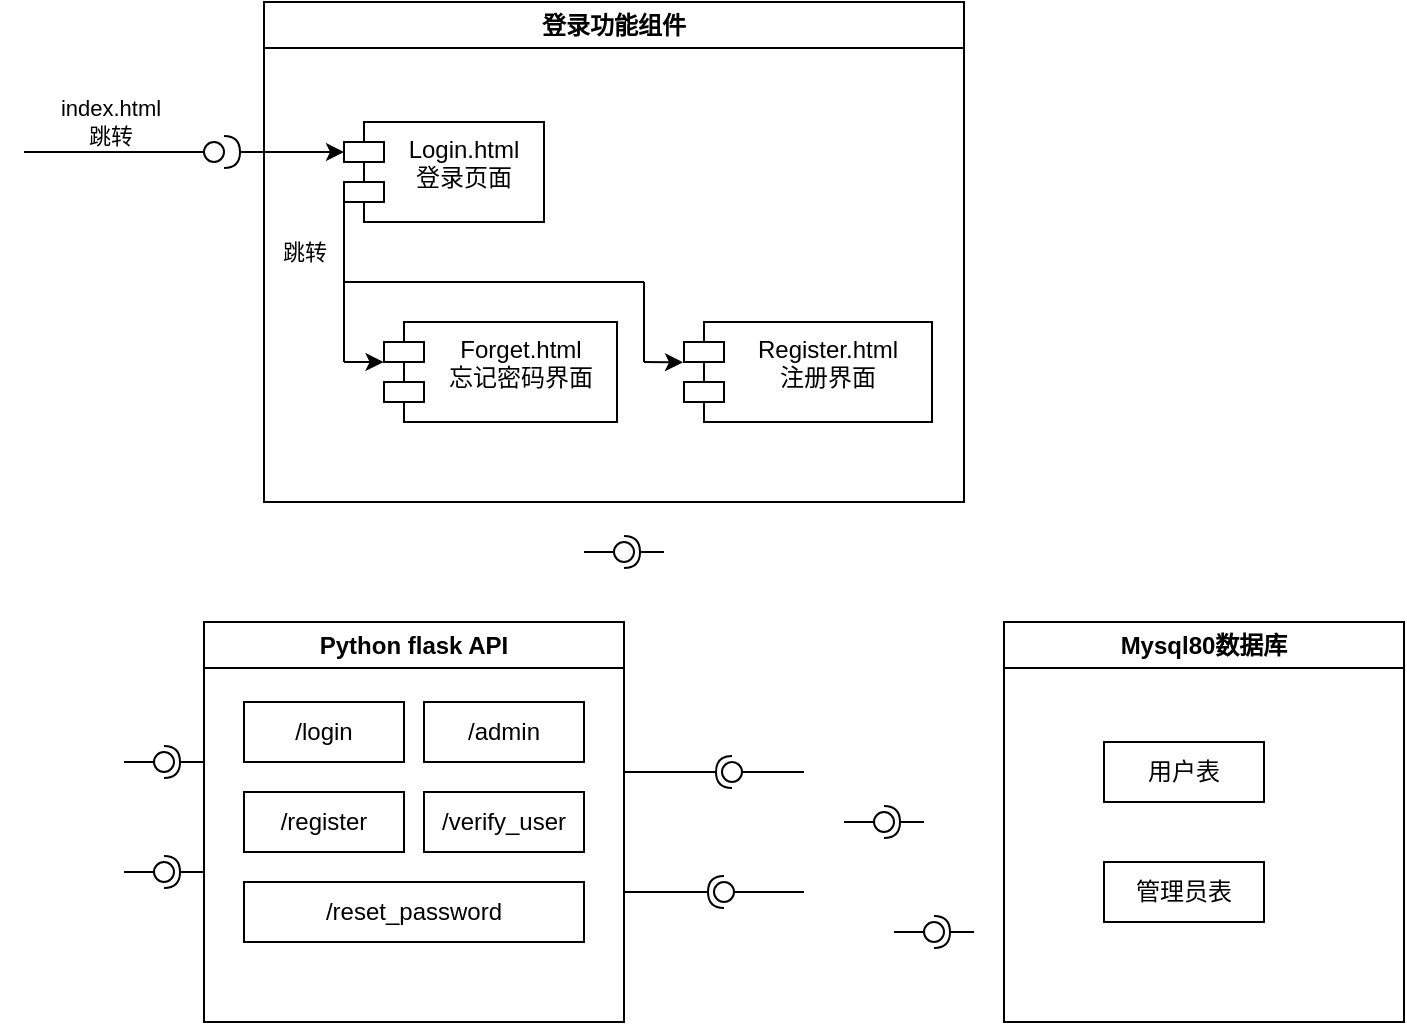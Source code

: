 <mxfile version="25.0.3">
  <diagram name="第 1 页" id="r74WThbx3kpHiQyzZ-Wu">
    <mxGraphModel dx="675" dy="763" grid="1" gridSize="10" guides="1" tooltips="1" connect="1" arrows="1" fold="1" page="1" pageScale="1" pageWidth="827" pageHeight="1169" math="0" shadow="0">
      <root>
        <mxCell id="0" />
        <mxCell id="1" parent="0" />
        <mxCell id="f9fwBFX6CrQdZ02T5Fwg-5" value="登录功能组件" style="swimlane;whiteSpace=wrap;html=1;" vertex="1" parent="1">
          <mxGeometry x="160" y="200" width="350" height="250" as="geometry" />
        </mxCell>
        <mxCell id="f9fwBFX6CrQdZ02T5Fwg-12" value="Login.html&lt;div&gt;登录页面&lt;/div&gt;" style="shape=module;align=left;spacingLeft=20;align=center;verticalAlign=top;whiteSpace=wrap;html=1;" vertex="1" parent="f9fwBFX6CrQdZ02T5Fwg-5">
          <mxGeometry x="40" y="60" width="100" height="50" as="geometry" />
        </mxCell>
        <mxCell id="f9fwBFX6CrQdZ02T5Fwg-13" value="Forget.html&lt;div&gt;忘记密码界面&lt;/div&gt;" style="shape=module;align=left;spacingLeft=20;align=center;verticalAlign=top;whiteSpace=wrap;html=1;" vertex="1" parent="f9fwBFX6CrQdZ02T5Fwg-5">
          <mxGeometry x="60" y="160" width="116.5" height="50" as="geometry" />
        </mxCell>
        <mxCell id="f9fwBFX6CrQdZ02T5Fwg-15" value="Register.html&lt;div&gt;注册界面&lt;/div&gt;" style="shape=module;align=left;spacingLeft=20;align=center;verticalAlign=top;whiteSpace=wrap;html=1;" vertex="1" parent="f9fwBFX6CrQdZ02T5Fwg-5">
          <mxGeometry x="210" y="160" width="124" height="50" as="geometry" />
        </mxCell>
        <mxCell id="f9fwBFX6CrQdZ02T5Fwg-29" value="" style="endArrow=none;html=1;rounded=0;" edge="1" parent="f9fwBFX6CrQdZ02T5Fwg-5">
          <mxGeometry width="50" height="50" relative="1" as="geometry">
            <mxPoint x="40" y="140" as="sourcePoint" />
            <mxPoint x="190" y="140" as="targetPoint" />
          </mxGeometry>
        </mxCell>
        <mxCell id="f9fwBFX6CrQdZ02T5Fwg-30" value="" style="endArrow=none;html=1;rounded=0;" edge="1" parent="f9fwBFX6CrQdZ02T5Fwg-5">
          <mxGeometry width="50" height="50" relative="1" as="geometry">
            <mxPoint x="40" y="180" as="sourcePoint" />
            <mxPoint x="40" y="140" as="targetPoint" />
          </mxGeometry>
        </mxCell>
        <mxCell id="f9fwBFX6CrQdZ02T5Fwg-33" value="" style="endArrow=none;html=1;rounded=0;" edge="1" parent="f9fwBFX6CrQdZ02T5Fwg-5">
          <mxGeometry width="50" height="50" relative="1" as="geometry">
            <mxPoint x="190" y="180" as="sourcePoint" />
            <mxPoint x="190" y="140" as="targetPoint" />
          </mxGeometry>
        </mxCell>
        <mxCell id="f9fwBFX6CrQdZ02T5Fwg-16" value="Python flask API" style="swimlane;whiteSpace=wrap;html=1;" vertex="1" parent="1">
          <mxGeometry x="130" y="510" width="210" height="200" as="geometry" />
        </mxCell>
        <mxCell id="f9fwBFX6CrQdZ02T5Fwg-60" value="/verify_user" style="rounded=0;whiteSpace=wrap;html=1;" vertex="1" parent="f9fwBFX6CrQdZ02T5Fwg-16">
          <mxGeometry x="110" y="85" width="80" height="30" as="geometry" />
        </mxCell>
        <mxCell id="f9fwBFX6CrQdZ02T5Fwg-59" value="/admin" style="rounded=0;whiteSpace=wrap;html=1;" vertex="1" parent="f9fwBFX6CrQdZ02T5Fwg-16">
          <mxGeometry x="110" y="40" width="80" height="30" as="geometry" />
        </mxCell>
        <mxCell id="f9fwBFX6CrQdZ02T5Fwg-57" value="/login" style="rounded=0;whiteSpace=wrap;html=1;" vertex="1" parent="f9fwBFX6CrQdZ02T5Fwg-16">
          <mxGeometry x="20" y="40" width="80" height="30" as="geometry" />
        </mxCell>
        <mxCell id="f9fwBFX6CrQdZ02T5Fwg-56" value="/register" style="rounded=0;whiteSpace=wrap;html=1;" vertex="1" parent="f9fwBFX6CrQdZ02T5Fwg-16">
          <mxGeometry x="20" y="85" width="80" height="30" as="geometry" />
        </mxCell>
        <mxCell id="f9fwBFX6CrQdZ02T5Fwg-70" value="/reset_password" style="rounded=0;whiteSpace=wrap;html=1;" vertex="1" parent="f9fwBFX6CrQdZ02T5Fwg-16">
          <mxGeometry x="20" y="130" width="170" height="30" as="geometry" />
        </mxCell>
        <mxCell id="f9fwBFX6CrQdZ02T5Fwg-17" value="Mysql80数据库" style="swimlane;whiteSpace=wrap;html=1;" vertex="1" parent="1">
          <mxGeometry x="530" y="510" width="200" height="200" as="geometry" />
        </mxCell>
        <mxCell id="f9fwBFX6CrQdZ02T5Fwg-49" value="用户表" style="rounded=0;whiteSpace=wrap;html=1;" vertex="1" parent="f9fwBFX6CrQdZ02T5Fwg-17">
          <mxGeometry x="50" y="60" width="80" height="30" as="geometry" />
        </mxCell>
        <mxCell id="f9fwBFX6CrQdZ02T5Fwg-51" value="管理员表" style="rounded=0;whiteSpace=wrap;html=1;" vertex="1" parent="f9fwBFX6CrQdZ02T5Fwg-17">
          <mxGeometry x="50" y="120" width="80" height="30" as="geometry" />
        </mxCell>
        <mxCell id="f9fwBFX6CrQdZ02T5Fwg-21" value="" style="endArrow=classic;html=1;rounded=0;entryX=0;entryY=0;entryDx=0;entryDy=15;entryPerimeter=0;exitX=1;exitY=0.5;exitDx=0;exitDy=0;" edge="1" parent="1" target="f9fwBFX6CrQdZ02T5Fwg-12">
          <mxGeometry width="50" height="50" relative="1" as="geometry">
            <mxPoint x="160" y="275" as="sourcePoint" />
            <mxPoint x="350" y="390" as="targetPoint" />
          </mxGeometry>
        </mxCell>
        <mxCell id="f9fwBFX6CrQdZ02T5Fwg-22" value="" style="endArrow=none;html=1;rounded=0;exitX=0;exitY=0;exitDx=0;exitDy=35;exitPerimeter=0;" edge="1" parent="1" source="f9fwBFX6CrQdZ02T5Fwg-12">
          <mxGeometry width="50" height="50" relative="1" as="geometry">
            <mxPoint x="320" y="430" as="sourcePoint" />
            <mxPoint x="200" y="340" as="targetPoint" />
          </mxGeometry>
        </mxCell>
        <mxCell id="f9fwBFX6CrQdZ02T5Fwg-37" value="跳转" style="edgeLabel;html=1;align=center;verticalAlign=middle;resizable=0;points=[];" vertex="1" connectable="0" parent="f9fwBFX6CrQdZ02T5Fwg-22">
          <mxGeometry x="0.058" y="-1" relative="1" as="geometry">
            <mxPoint x="-19" y="6" as="offset" />
          </mxGeometry>
        </mxCell>
        <mxCell id="f9fwBFX6CrQdZ02T5Fwg-34" value="" style="endArrow=classic;html=1;rounded=0;entryX=-0.004;entryY=0.403;entryDx=0;entryDy=0;entryPerimeter=0;" edge="1" parent="1" target="f9fwBFX6CrQdZ02T5Fwg-15">
          <mxGeometry width="50" height="50" relative="1" as="geometry">
            <mxPoint x="350" y="380" as="sourcePoint" />
            <mxPoint x="370" y="379" as="targetPoint" />
          </mxGeometry>
        </mxCell>
        <mxCell id="f9fwBFX6CrQdZ02T5Fwg-36" value="" style="endArrow=classic;html=1;rounded=0;entryX=-0.002;entryY=0.401;entryDx=0;entryDy=0;entryPerimeter=0;" edge="1" parent="1" target="f9fwBFX6CrQdZ02T5Fwg-13">
          <mxGeometry width="50" height="50" relative="1" as="geometry">
            <mxPoint x="200" y="380" as="sourcePoint" />
            <mxPoint x="219" y="381" as="targetPoint" />
          </mxGeometry>
        </mxCell>
        <mxCell id="f9fwBFX6CrQdZ02T5Fwg-39" value="" style="ellipse;whiteSpace=wrap;html=1;align=center;aspect=fixed;fillColor=none;strokeColor=none;resizable=0;perimeter=centerPerimeter;rotatable=0;allowArrows=0;points=[];outlineConnect=1;" vertex="1" parent="1">
          <mxGeometry x="220" y="360" width="10" height="10" as="geometry" />
        </mxCell>
        <mxCell id="f9fwBFX6CrQdZ02T5Fwg-40" value="" style="rounded=0;orthogonalLoop=1;jettySize=auto;html=1;endArrow=halfCircle;endFill=0;endSize=6;strokeWidth=1;sketch=0;" edge="1" parent="1">
          <mxGeometry relative="1" as="geometry">
            <mxPoint x="160" y="275" as="sourcePoint" />
            <mxPoint x="140" y="275" as="targetPoint" />
          </mxGeometry>
        </mxCell>
        <mxCell id="f9fwBFX6CrQdZ02T5Fwg-41" value="" style="rounded=0;orthogonalLoop=1;jettySize=auto;html=1;endArrow=oval;endFill=0;sketch=0;sourcePerimeterSpacing=0;targetPerimeterSpacing=0;endSize=10;" edge="1" target="f9fwBFX6CrQdZ02T5Fwg-42" parent="1">
          <mxGeometry relative="1" as="geometry">
            <mxPoint x="40" y="275" as="sourcePoint" />
          </mxGeometry>
        </mxCell>
        <mxCell id="f9fwBFX6CrQdZ02T5Fwg-48" value="index.html&lt;div&gt;跳转&lt;/div&gt;" style="edgeLabel;html=1;align=center;verticalAlign=middle;resizable=0;points=[];" vertex="1" connectable="0" parent="f9fwBFX6CrQdZ02T5Fwg-41">
          <mxGeometry x="-0.092" relative="1" as="geometry">
            <mxPoint y="-15" as="offset" />
          </mxGeometry>
        </mxCell>
        <mxCell id="f9fwBFX6CrQdZ02T5Fwg-42" value="" style="ellipse;whiteSpace=wrap;html=1;align=center;aspect=fixed;fillColor=none;strokeColor=none;resizable=0;perimeter=centerPerimeter;rotatable=0;allowArrows=0;points=[];outlineConnect=1;" vertex="1" parent="1">
          <mxGeometry x="130" y="270" width="10" height="10" as="geometry" />
        </mxCell>
        <mxCell id="f9fwBFX6CrQdZ02T5Fwg-72" value="" style="rounded=0;orthogonalLoop=1;jettySize=auto;html=1;endArrow=halfCircle;endFill=0;endSize=6;strokeWidth=1;sketch=0;" edge="1" target="f9fwBFX6CrQdZ02T5Fwg-74" parent="1">
          <mxGeometry relative="1" as="geometry">
            <mxPoint x="490" y="610" as="sourcePoint" />
          </mxGeometry>
        </mxCell>
        <mxCell id="f9fwBFX6CrQdZ02T5Fwg-73" value="" style="rounded=0;orthogonalLoop=1;jettySize=auto;html=1;endArrow=oval;endFill=0;sketch=0;sourcePerimeterSpacing=0;targetPerimeterSpacing=0;endSize=10;" edge="1" target="f9fwBFX6CrQdZ02T5Fwg-74" parent="1">
          <mxGeometry relative="1" as="geometry">
            <mxPoint x="450" y="610" as="sourcePoint" />
          </mxGeometry>
        </mxCell>
        <mxCell id="f9fwBFX6CrQdZ02T5Fwg-74" value="" style="ellipse;whiteSpace=wrap;html=1;align=center;aspect=fixed;fillColor=none;strokeColor=none;resizable=0;perimeter=centerPerimeter;rotatable=0;allowArrows=0;points=[];outlineConnect=1;" vertex="1" parent="1">
          <mxGeometry x="465" y="605" width="10" height="10" as="geometry" />
        </mxCell>
        <mxCell id="f9fwBFX6CrQdZ02T5Fwg-75" value="" style="rounded=0;orthogonalLoop=1;jettySize=auto;html=1;endArrow=halfCircle;endFill=0;endSize=6;strokeWidth=1;sketch=0;" edge="1" target="f9fwBFX6CrQdZ02T5Fwg-77" parent="1">
          <mxGeometry relative="1" as="geometry">
            <mxPoint x="130" y="580" as="sourcePoint" />
          </mxGeometry>
        </mxCell>
        <mxCell id="f9fwBFX6CrQdZ02T5Fwg-76" value="" style="rounded=0;orthogonalLoop=1;jettySize=auto;html=1;endArrow=oval;endFill=0;sketch=0;sourcePerimeterSpacing=0;targetPerimeterSpacing=0;endSize=10;" edge="1" target="f9fwBFX6CrQdZ02T5Fwg-77" parent="1">
          <mxGeometry relative="1" as="geometry">
            <mxPoint x="90" y="580" as="sourcePoint" />
          </mxGeometry>
        </mxCell>
        <mxCell id="f9fwBFX6CrQdZ02T5Fwg-77" value="" style="ellipse;whiteSpace=wrap;html=1;align=center;aspect=fixed;fillColor=none;strokeColor=none;resizable=0;perimeter=centerPerimeter;rotatable=0;allowArrows=0;points=[];outlineConnect=1;" vertex="1" parent="1">
          <mxGeometry x="105" y="575" width="10" height="10" as="geometry" />
        </mxCell>
        <mxCell id="f9fwBFX6CrQdZ02T5Fwg-78" value="" style="rounded=0;orthogonalLoop=1;jettySize=auto;html=1;endArrow=halfCircle;endFill=0;endSize=6;strokeWidth=1;sketch=0;entryX=-0.265;entryY=0.6;entryDx=0;entryDy=0;entryPerimeter=0;" edge="1" target="f9fwBFX6CrQdZ02T5Fwg-80" parent="1">
          <mxGeometry relative="1" as="geometry">
            <mxPoint x="340" y="585" as="sourcePoint" />
          </mxGeometry>
        </mxCell>
        <mxCell id="f9fwBFX6CrQdZ02T5Fwg-79" value="" style="rounded=0;orthogonalLoop=1;jettySize=auto;html=1;endArrow=oval;endFill=0;sketch=0;sourcePerimeterSpacing=0;targetPerimeterSpacing=0;endSize=10;" edge="1" target="f9fwBFX6CrQdZ02T5Fwg-80" parent="1">
          <mxGeometry relative="1" as="geometry">
            <mxPoint x="430" y="585" as="sourcePoint" />
          </mxGeometry>
        </mxCell>
        <mxCell id="f9fwBFX6CrQdZ02T5Fwg-80" value="" style="ellipse;whiteSpace=wrap;html=1;align=center;aspect=fixed;fillColor=none;strokeColor=none;resizable=0;perimeter=centerPerimeter;rotatable=0;allowArrows=0;points=[];outlineConnect=1;" vertex="1" parent="1">
          <mxGeometry x="389" y="580" width="10" height="10" as="geometry" />
        </mxCell>
        <mxCell id="f9fwBFX6CrQdZ02T5Fwg-81" value="" style="rounded=0;orthogonalLoop=1;jettySize=auto;html=1;endArrow=halfCircle;endFill=0;endSize=6;strokeWidth=1;sketch=0;" edge="1" target="f9fwBFX6CrQdZ02T5Fwg-83" parent="1">
          <mxGeometry relative="1" as="geometry">
            <mxPoint x="340" y="645" as="sourcePoint" />
          </mxGeometry>
        </mxCell>
        <mxCell id="f9fwBFX6CrQdZ02T5Fwg-82" value="" style="rounded=0;orthogonalLoop=1;jettySize=auto;html=1;endArrow=oval;endFill=0;sketch=0;sourcePerimeterSpacing=0;targetPerimeterSpacing=0;endSize=10;" edge="1" target="f9fwBFX6CrQdZ02T5Fwg-83" parent="1">
          <mxGeometry relative="1" as="geometry">
            <mxPoint x="430" y="645" as="sourcePoint" />
          </mxGeometry>
        </mxCell>
        <mxCell id="f9fwBFX6CrQdZ02T5Fwg-83" value="" style="ellipse;whiteSpace=wrap;html=1;align=center;aspect=fixed;fillColor=none;strokeColor=none;resizable=0;perimeter=centerPerimeter;rotatable=0;allowArrows=0;points=[];outlineConnect=1;" vertex="1" parent="1">
          <mxGeometry x="385" y="640" width="10" height="10" as="geometry" />
        </mxCell>
        <mxCell id="f9fwBFX6CrQdZ02T5Fwg-84" value="" style="rounded=0;orthogonalLoop=1;jettySize=auto;html=1;endArrow=halfCircle;endFill=0;endSize=6;strokeWidth=1;sketch=0;" edge="1" target="f9fwBFX6CrQdZ02T5Fwg-86" parent="1">
          <mxGeometry relative="1" as="geometry">
            <mxPoint x="515" y="665" as="sourcePoint" />
          </mxGeometry>
        </mxCell>
        <mxCell id="f9fwBFX6CrQdZ02T5Fwg-85" value="" style="rounded=0;orthogonalLoop=1;jettySize=auto;html=1;endArrow=oval;endFill=0;sketch=0;sourcePerimeterSpacing=0;targetPerimeterSpacing=0;endSize=10;" edge="1" target="f9fwBFX6CrQdZ02T5Fwg-86" parent="1">
          <mxGeometry relative="1" as="geometry">
            <mxPoint x="475" y="665" as="sourcePoint" />
          </mxGeometry>
        </mxCell>
        <mxCell id="f9fwBFX6CrQdZ02T5Fwg-86" value="" style="ellipse;whiteSpace=wrap;html=1;align=center;aspect=fixed;fillColor=none;strokeColor=none;resizable=0;perimeter=centerPerimeter;rotatable=0;allowArrows=0;points=[];outlineConnect=1;" vertex="1" parent="1">
          <mxGeometry x="490" y="660" width="10" height="10" as="geometry" />
        </mxCell>
        <mxCell id="f9fwBFX6CrQdZ02T5Fwg-87" value="" style="rounded=0;orthogonalLoop=1;jettySize=auto;html=1;endArrow=halfCircle;endFill=0;endSize=6;strokeWidth=1;sketch=0;entryX=0.6;entryY=0.893;entryDx=0;entryDy=0;entryPerimeter=0;" edge="1" target="f9fwBFX6CrQdZ02T5Fwg-89" parent="1">
          <mxGeometry relative="1" as="geometry">
            <mxPoint x="130" y="635" as="sourcePoint" />
            <mxPoint x="110" y="630" as="targetPoint" />
          </mxGeometry>
        </mxCell>
        <mxCell id="f9fwBFX6CrQdZ02T5Fwg-88" value="" style="rounded=0;orthogonalLoop=1;jettySize=auto;html=1;endArrow=oval;endFill=0;sketch=0;sourcePerimeterSpacing=0;targetPerimeterSpacing=0;endSize=10;" edge="1" target="f9fwBFX6CrQdZ02T5Fwg-89" parent="1">
          <mxGeometry relative="1" as="geometry">
            <mxPoint x="90" y="635" as="sourcePoint" />
          </mxGeometry>
        </mxCell>
        <mxCell id="f9fwBFX6CrQdZ02T5Fwg-89" value="" style="ellipse;whiteSpace=wrap;html=1;align=center;aspect=fixed;fillColor=none;strokeColor=none;resizable=0;perimeter=centerPerimeter;rotatable=0;allowArrows=0;points=[];outlineConnect=1;" vertex="1" parent="1">
          <mxGeometry x="105" y="630" width="10" height="10" as="geometry" />
        </mxCell>
        <mxCell id="f9fwBFX6CrQdZ02T5Fwg-90" value="" style="rounded=0;orthogonalLoop=1;jettySize=auto;html=1;endArrow=halfCircle;endFill=0;endSize=6;strokeWidth=1;sketch=0;" edge="1" target="f9fwBFX6CrQdZ02T5Fwg-92" parent="1">
          <mxGeometry relative="1" as="geometry">
            <mxPoint x="360" y="475" as="sourcePoint" />
          </mxGeometry>
        </mxCell>
        <mxCell id="f9fwBFX6CrQdZ02T5Fwg-91" value="" style="rounded=0;orthogonalLoop=1;jettySize=auto;html=1;endArrow=oval;endFill=0;sketch=0;sourcePerimeterSpacing=0;targetPerimeterSpacing=0;endSize=10;" edge="1" target="f9fwBFX6CrQdZ02T5Fwg-92" parent="1">
          <mxGeometry relative="1" as="geometry">
            <mxPoint x="320" y="475" as="sourcePoint" />
          </mxGeometry>
        </mxCell>
        <mxCell id="f9fwBFX6CrQdZ02T5Fwg-92" value="" style="ellipse;whiteSpace=wrap;html=1;align=center;aspect=fixed;fillColor=none;strokeColor=none;resizable=0;perimeter=centerPerimeter;rotatable=0;allowArrows=0;points=[];outlineConnect=1;" vertex="1" parent="1">
          <mxGeometry x="335" y="470" width="10" height="10" as="geometry" />
        </mxCell>
      </root>
    </mxGraphModel>
  </diagram>
</mxfile>
